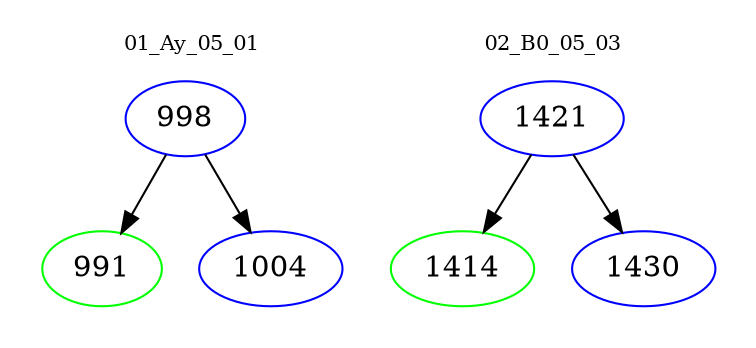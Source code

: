 digraph{
subgraph cluster_0 {
color = white
label = "01_Ay_05_01";
fontsize=10;
T0_998 [label="998", color="blue"]
T0_998 -> T0_991 [color="black"]
T0_991 [label="991", color="green"]
T0_998 -> T0_1004 [color="black"]
T0_1004 [label="1004", color="blue"]
}
subgraph cluster_1 {
color = white
label = "02_B0_05_03";
fontsize=10;
T1_1421 [label="1421", color="blue"]
T1_1421 -> T1_1414 [color="black"]
T1_1414 [label="1414", color="green"]
T1_1421 -> T1_1430 [color="black"]
T1_1430 [label="1430", color="blue"]
}
}

